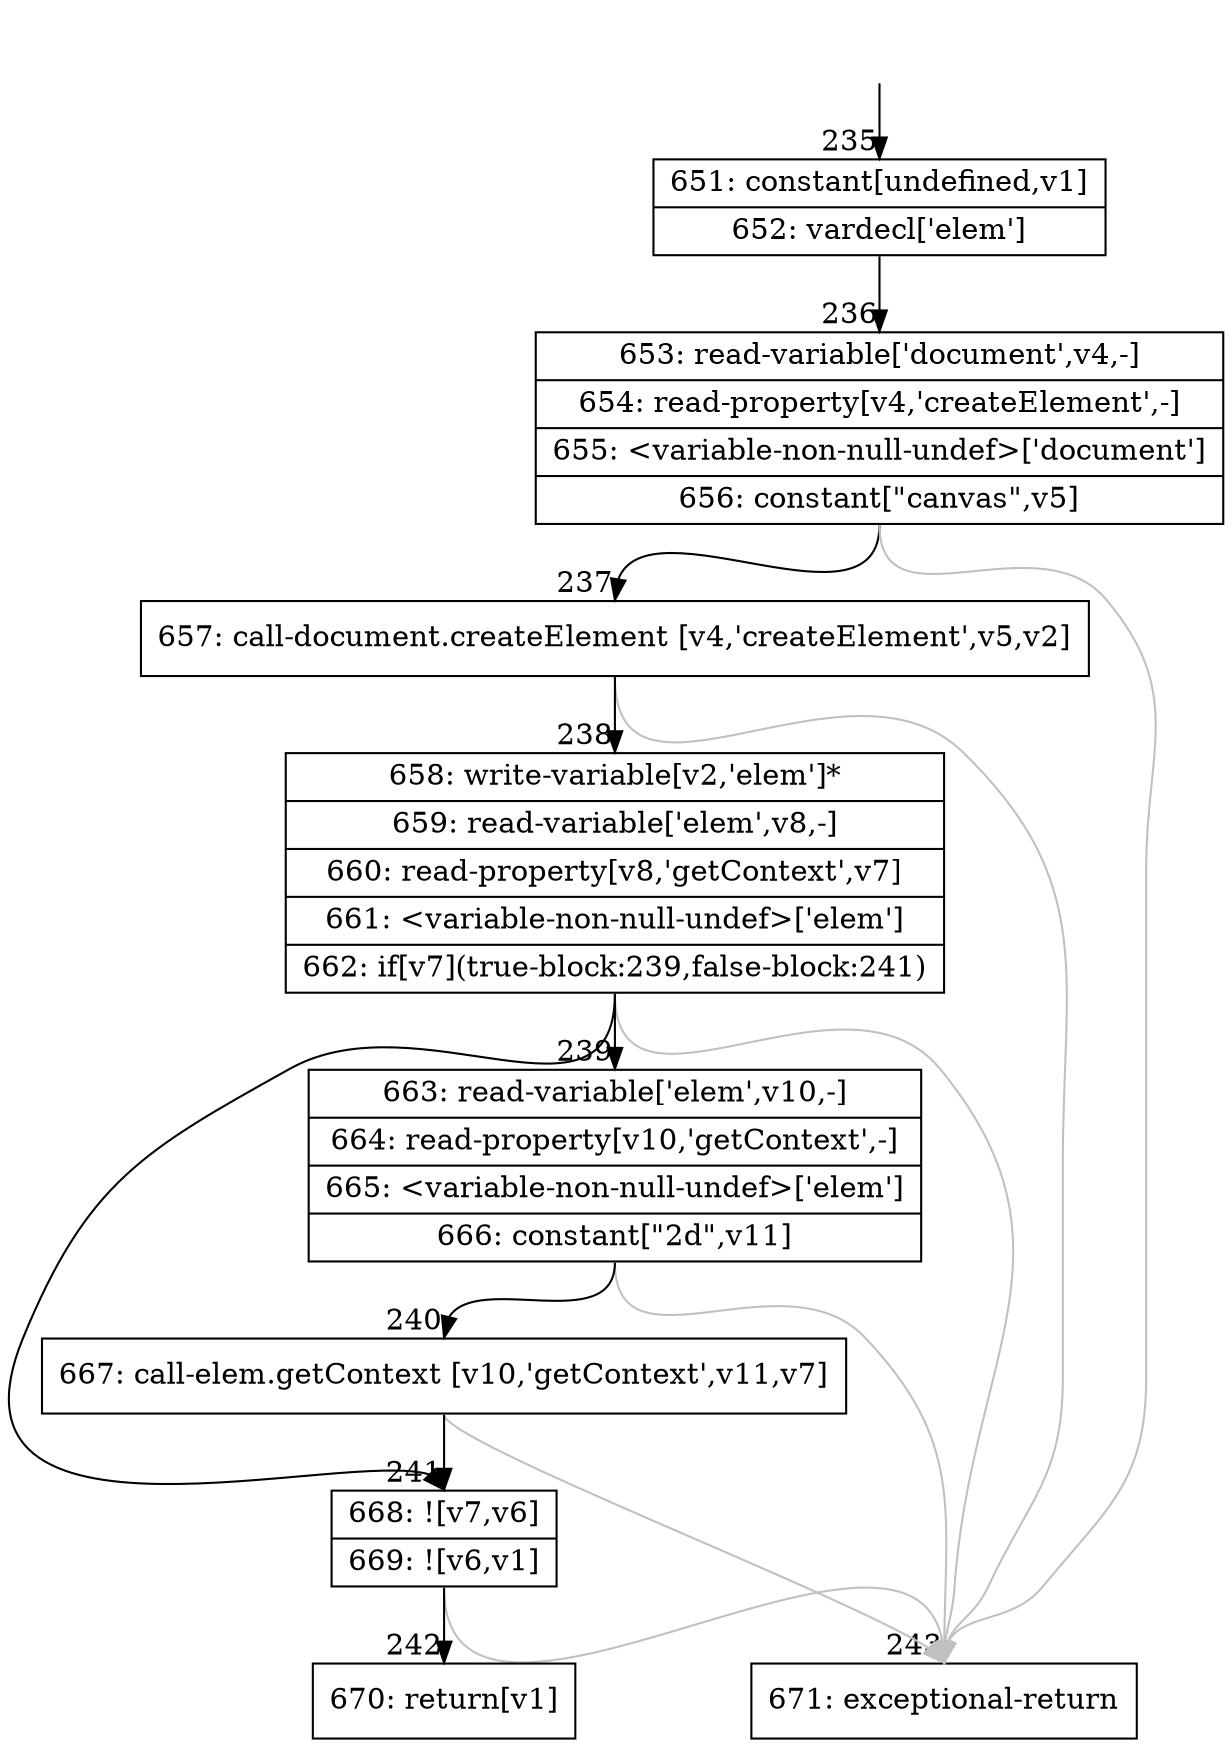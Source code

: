digraph {
rankdir="TD"
BB_entry20[shape=none,label=""];
BB_entry20 -> BB235 [tailport=s, headport=n, headlabel="    235"]
BB235 [shape=record label="{651: constant[undefined,v1]|652: vardecl['elem']}" ] 
BB235 -> BB236 [tailport=s, headport=n, headlabel="      236"]
BB236 [shape=record label="{653: read-variable['document',v4,-]|654: read-property[v4,'createElement',-]|655: \<variable-non-null-undef\>['document']|656: constant[\"canvas\",v5]}" ] 
BB236 -> BB237 [tailport=s, headport=n, headlabel="      237"]
BB236 -> BB243 [tailport=s, headport=n, color=gray, headlabel="      243"]
BB237 [shape=record label="{657: call-document.createElement [v4,'createElement',v5,v2]}" ] 
BB237 -> BB238 [tailport=s, headport=n, headlabel="      238"]
BB237 -> BB243 [tailport=s, headport=n, color=gray]
BB238 [shape=record label="{658: write-variable[v2,'elem']*|659: read-variable['elem',v8,-]|660: read-property[v8,'getContext',v7]|661: \<variable-non-null-undef\>['elem']|662: if[v7](true-block:239,false-block:241)}" ] 
BB238 -> BB241 [tailport=s, headport=n, headlabel="      241"]
BB238 -> BB239 [tailport=s, headport=n, headlabel="      239"]
BB238 -> BB243 [tailport=s, headport=n, color=gray]
BB239 [shape=record label="{663: read-variable['elem',v10,-]|664: read-property[v10,'getContext',-]|665: \<variable-non-null-undef\>['elem']|666: constant[\"2d\",v11]}" ] 
BB239 -> BB240 [tailport=s, headport=n, headlabel="      240"]
BB239 -> BB243 [tailport=s, headport=n, color=gray]
BB240 [shape=record label="{667: call-elem.getContext [v10,'getContext',v11,v7]}" ] 
BB240 -> BB241 [tailport=s, headport=n]
BB240 -> BB243 [tailport=s, headport=n, color=gray]
BB241 [shape=record label="{668: ![v7,v6]|669: ![v6,v1]}" ] 
BB241 -> BB242 [tailport=s, headport=n, headlabel="      242"]
BB241 -> BB243 [tailport=s, headport=n, color=gray]
BB242 [shape=record label="{670: return[v1]}" ] 
BB243 [shape=record label="{671: exceptional-return}" ] 
//#$~ 262
}
